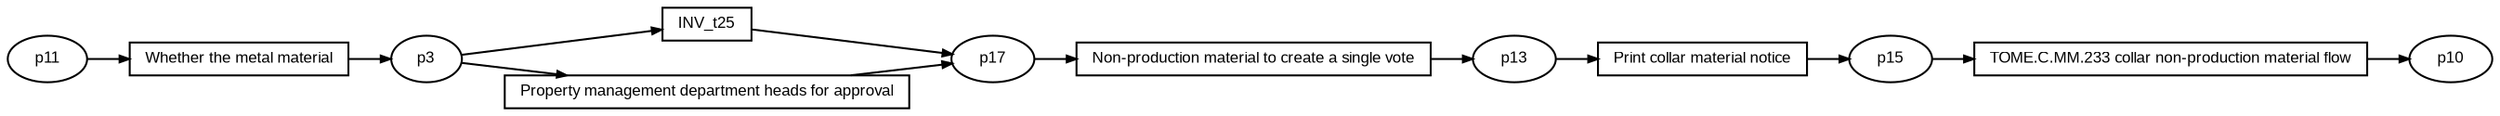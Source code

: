 digraph G {ranksep=".3"; fontsize="8"; remincross=true; margin="0.0,0.0"; fontname="Arial";rankdir="LR"; 
edge [arrowsize="0.5"];
node [height=".2",width=".2",fontname="Arial",fontsize="8"];
t0 [shape="box",label="INV_t25"];
t1 [shape="box",label="TOME.C.MM.233 collar non-production material flow"];
t2 [shape="box",label="Non-production material to create a single vote"];
t3 [shape="box",label="Property management department heads for approval"];
t4 [shape="box",label="Whether the metal material"];
t5 [shape="box",label="Print collar material notice"];
p0 [shape="oval",label="p15"];
p1 [shape="oval",label="p13"];
p2 [shape="oval",label="p17"];
p3 [shape="oval",label="p11"];
p4 [shape="oval",label="p10"];
p5 [shape="oval",label="p3"];
p5 -> t3[label=""];
t0 -> p2[label=""];
t2 -> p1[label=""];
t3 -> p2[label=""];
t1 -> p4[label=""];
t5 -> p0[label=""];
p3 -> t4[label=""];
t4 -> p5[label=""];
p5 -> t0[label=""];
p1 -> t5[label=""];
p0 -> t1[label=""];
p2 -> t2[label=""];
}
